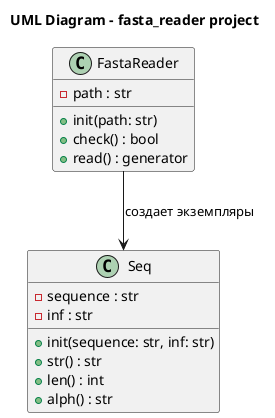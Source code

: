 @startuml
title UML Diagram - fasta_reader project

class Seq {
    - sequence : str
    - inf : str
    + init(sequence: str, inf: str)
    + str() : str
    + len() : int
    + alph() : str
}

class FastaReader {
    - path : str
    + init(path: str)
    + check() : bool
    + read() : generator
}

FastaReader --> Seq : создает экземпляры
@enduml